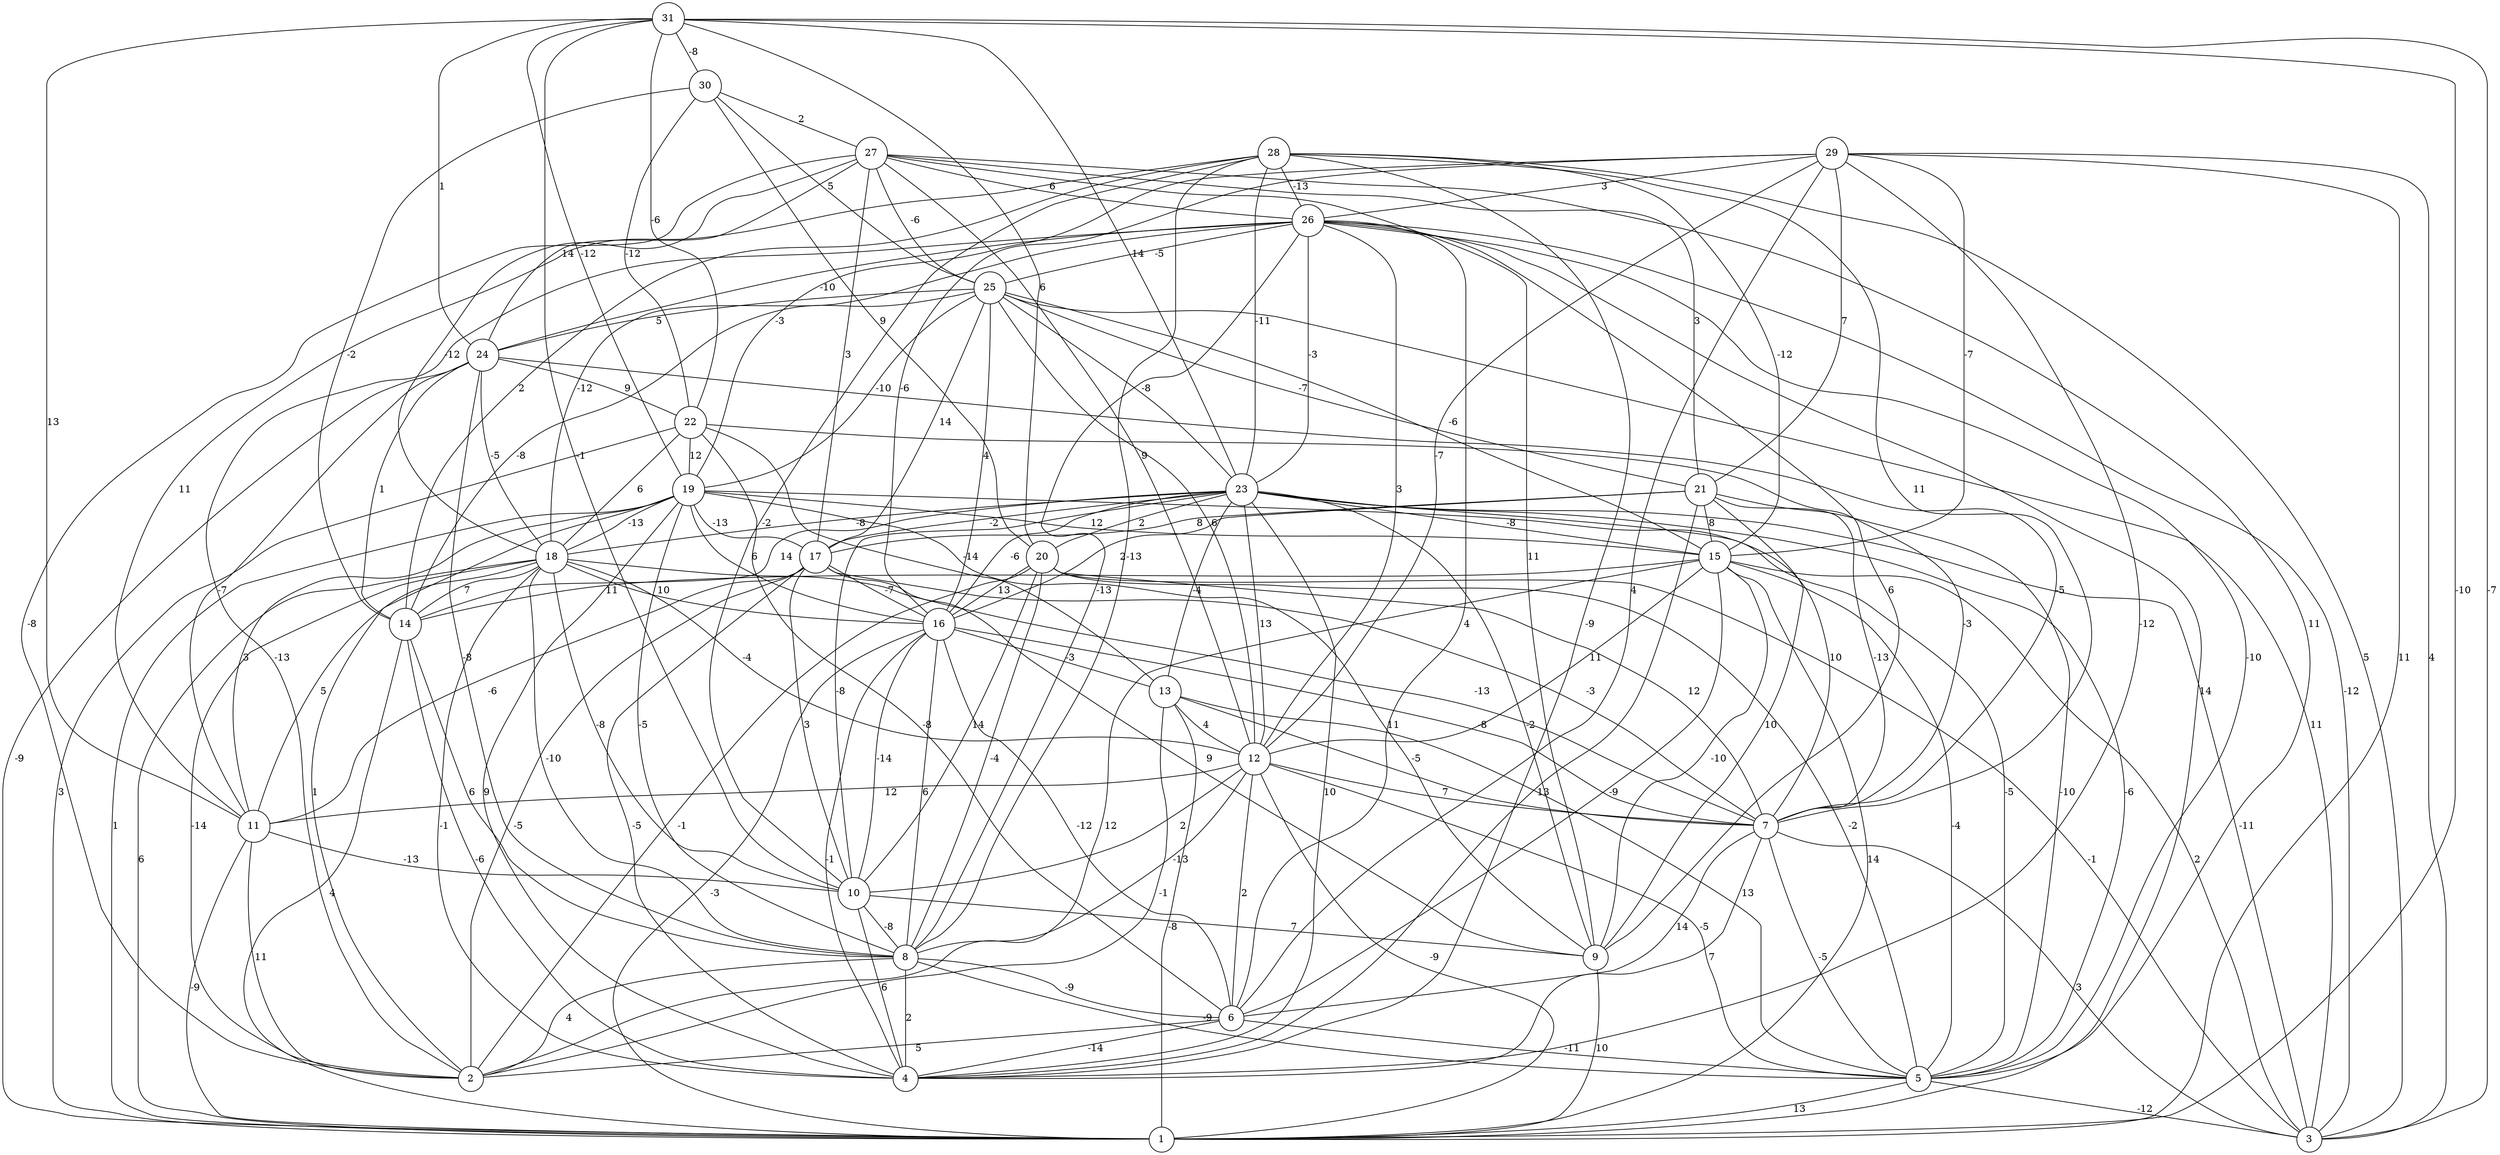 graph { 
	 fontname="Helvetica,Arial,sans-serif" 
	 node [shape = circle]; 
	 31 -- 1 [label = "-10"];
	 31 -- 3 [label = "-7"];
	 31 -- 10 [label = "-1"];
	 31 -- 11 [label = "13"];
	 31 -- 19 [label = "-12"];
	 31 -- 20 [label = "6"];
	 31 -- 22 [label = "-6"];
	 31 -- 23 [label = "14"];
	 31 -- 24 [label = "1"];
	 31 -- 30 [label = "-8"];
	 30 -- 14 [label = "-2"];
	 30 -- 20 [label = "9"];
	 30 -- 22 [label = "-12"];
	 30 -- 25 [label = "5"];
	 30 -- 27 [label = "2"];
	 29 -- 1 [label = "11"];
	 29 -- 3 [label = "4"];
	 29 -- 4 [label = "-12"];
	 29 -- 6 [label = "4"];
	 29 -- 12 [label = "-7"];
	 29 -- 15 [label = "-7"];
	 29 -- 16 [label = "-6"];
	 29 -- 19 [label = "-3"];
	 29 -- 21 [label = "7"];
	 29 -- 26 [label = "3"];
	 28 -- 3 [label = "5"];
	 28 -- 4 [label = "-9"];
	 28 -- 7 [label = "11"];
	 28 -- 8 [label = "-13"];
	 28 -- 10 [label = "-2"];
	 28 -- 11 [label = "11"];
	 28 -- 14 [label = "2"];
	 28 -- 15 [label = "-12"];
	 28 -- 23 [label = "-11"];
	 28 -- 26 [label = "-13"];
	 27 -- 2 [label = "-8"];
	 27 -- 5 [label = "11"];
	 27 -- 9 [label = "11"];
	 27 -- 12 [label = "9"];
	 27 -- 17 [label = "3"];
	 27 -- 18 [label = "-12"];
	 27 -- 21 [label = "3"];
	 27 -- 24 [label = "14"];
	 27 -- 25 [label = "-6"];
	 27 -- 26 [label = "6"];
	 26 -- 1 [label = "14"];
	 26 -- 2 [label = "-13"];
	 26 -- 3 [label = "-12"];
	 26 -- 5 [label = "-10"];
	 26 -- 6 [label = "4"];
	 26 -- 8 [label = "-13"];
	 26 -- 9 [label = "6"];
	 26 -- 12 [label = "3"];
	 26 -- 18 [label = "-12"];
	 26 -- 23 [label = "-3"];
	 26 -- 24 [label = "-10"];
	 26 -- 25 [label = "-5"];
	 25 -- 3 [label = "11"];
	 25 -- 12 [label = "6"];
	 25 -- 14 [label = "-8"];
	 25 -- 15 [label = "-6"];
	 25 -- 16 [label = "4"];
	 25 -- 17 [label = "14"];
	 25 -- 19 [label = "-10"];
	 25 -- 21 [label = "-7"];
	 25 -- 23 [label = "-8"];
	 25 -- 24 [label = "5"];
	 24 -- 1 [label = "-9"];
	 24 -- 7 [label = "-5"];
	 24 -- 8 [label = "-8"];
	 24 -- 11 [label = "-7"];
	 24 -- 14 [label = "1"];
	 24 -- 18 [label = "-5"];
	 24 -- 22 [label = "9"];
	 23 -- 3 [label = "-11"];
	 23 -- 4 [label = "10"];
	 23 -- 5 [label = "-6"];
	 23 -- 7 [label = "10"];
	 23 -- 9 [label = "-2"];
	 23 -- 10 [label = "-8"];
	 23 -- 12 [label = "13"];
	 23 -- 13 [label = "-4"];
	 23 -- 14 [label = "14"];
	 23 -- 15 [label = "-8"];
	 23 -- 16 [label = "-6"];
	 23 -- 17 [label = "-2"];
	 23 -- 18 [label = "-8"];
	 23 -- 20 [label = "2"];
	 22 -- 1 [label = "3"];
	 22 -- 6 [label = "-8"];
	 22 -- 7 [label = "-3"];
	 22 -- 13 [label = "-14"];
	 22 -- 18 [label = "6"];
	 22 -- 19 [label = "12"];
	 21 -- 4 [label = "13"];
	 21 -- 5 [label = "-10"];
	 21 -- 7 [label = "-13"];
	 21 -- 9 [label = "10"];
	 21 -- 15 [label = "8"];
	 21 -- 16 [label = "2"];
	 21 -- 17 [label = "8"];
	 20 -- 2 [label = "-1"];
	 20 -- 3 [label = "-1"];
	 20 -- 5 [label = "-2"];
	 20 -- 7 [label = "12"];
	 20 -- 8 [label = "-4"];
	 20 -- 10 [label = "14"];
	 20 -- 16 [label = "13"];
	 19 -- 1 [label = "1"];
	 19 -- 2 [label = "1"];
	 19 -- 4 [label = "9"];
	 19 -- 5 [label = "-5"];
	 19 -- 8 [label = "-5"];
	 19 -- 9 [label = "11"];
	 19 -- 11 [label = "3"];
	 19 -- 15 [label = "12"];
	 19 -- 16 [label = "6"];
	 19 -- 17 [label = "-13"];
	 19 -- 18 [label = "-13"];
	 18 -- 1 [label = "6"];
	 18 -- 2 [label = "-14"];
	 18 -- 4 [label = "-1"];
	 18 -- 7 [label = "-13"];
	 18 -- 8 [label = "-10"];
	 18 -- 10 [label = "-8"];
	 18 -- 11 [label = "5"];
	 18 -- 12 [label = "-4"];
	 18 -- 14 [label = "7"];
	 18 -- 16 [label = "10"];
	 17 -- 2 [label = "-5"];
	 17 -- 4 [label = "-5"];
	 17 -- 7 [label = "-3"];
	 17 -- 9 [label = "9"];
	 17 -- 10 [label = "3"];
	 17 -- 11 [label = "-6"];
	 17 -- 16 [label = "-7"];
	 16 -- 1 [label = "-3"];
	 16 -- 4 [label = "-1"];
	 16 -- 6 [label = "-12"];
	 16 -- 7 [label = "-8"];
	 16 -- 8 [label = "6"];
	 16 -- 10 [label = "-14"];
	 16 -- 13 [label = "-3"];
	 15 -- 1 [label = "14"];
	 15 -- 2 [label = "12"];
	 15 -- 3 [label = "2"];
	 15 -- 5 [label = "-4"];
	 15 -- 6 [label = "-9"];
	 15 -- 9 [label = "-10"];
	 15 -- 12 [label = "11"];
	 15 -- 14 [label = "11"];
	 14 -- 1 [label = "4"];
	 14 -- 4 [label = "-6"];
	 14 -- 8 [label = "6"];
	 13 -- 1 [label = "-8"];
	 13 -- 2 [label = "-1"];
	 13 -- 5 [label = "13"];
	 13 -- 7 [label = "-5"];
	 13 -- 12 [label = "4"];
	 12 -- 1 [label = "-9"];
	 12 -- 5 [label = "-5"];
	 12 -- 6 [label = "2"];
	 12 -- 7 [label = "7"];
	 12 -- 8 [label = "-13"];
	 12 -- 10 [label = "2"];
	 12 -- 11 [label = "12"];
	 11 -- 1 [label = "-9"];
	 11 -- 2 [label = "11"];
	 11 -- 10 [label = "-13"];
	 10 -- 4 [label = "6"];
	 10 -- 8 [label = "-8"];
	 10 -- 9 [label = "7"];
	 9 -- 1 [label = "10"];
	 8 -- 2 [label = "4"];
	 8 -- 4 [label = "2"];
	 8 -- 5 [label = "-9"];
	 8 -- 6 [label = "-9"];
	 7 -- 3 [label = "3"];
	 7 -- 4 [label = "7"];
	 7 -- 5 [label = "-5"];
	 7 -- 6 [label = "14"];
	 6 -- 2 [label = "5"];
	 6 -- 4 [label = "-14"];
	 6 -- 5 [label = "-11"];
	 5 -- 1 [label = "13"];
	 5 -- 3 [label = "-12"];
	 1;
	 2;
	 3;
	 4;
	 5;
	 6;
	 7;
	 8;
	 9;
	 10;
	 11;
	 12;
	 13;
	 14;
	 15;
	 16;
	 17;
	 18;
	 19;
	 20;
	 21;
	 22;
	 23;
	 24;
	 25;
	 26;
	 27;
	 28;
	 29;
	 30;
	 31;
}
